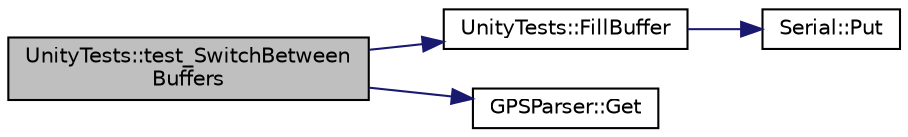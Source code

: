 digraph "UnityTests::test_SwitchBetweenBuffers"
{
  edge [fontname="Helvetica",fontsize="10",labelfontname="Helvetica",labelfontsize="10"];
  node [fontname="Helvetica",fontsize="10",shape=record];
  rankdir="LR";
  Node1 [label="UnityTests::test_SwitchBetween\lBuffers",height=0.2,width=0.4,color="black", fillcolor="grey75", style="filled" fontcolor="black"];
  Node1 -> Node2 [color="midnightblue",fontsize="10",style="solid",fontname="Helvetica"];
  Node2 [label="UnityTests::FillBuffer",height=0.2,width=0.4,color="black", fillcolor="white", style="filled",URL="$classUnityTests.html#aea87a262e4b5f903dc2b28165f4eddf4"];
  Node2 -> Node3 [color="midnightblue",fontsize="10",style="solid",fontname="Helvetica"];
  Node3 [label="Serial::Put",height=0.2,width=0.4,color="black", fillcolor="white", style="filled",URL="$classSerial.html#a9cc9f1300669c411690390b0399db3e9",tooltip="Transmit a single character."];
  Node1 -> Node4 [color="midnightblue",fontsize="10",style="solid",fontname="Helvetica"];
  Node4 [label="GPSParser::Get",height=0.2,width=0.4,color="black", fillcolor="white", style="filled",URL="$classGPSParser.html#aef82c0e21fcfc13c67da657c91089169",tooltip="Gets a NMEA string."];
}
